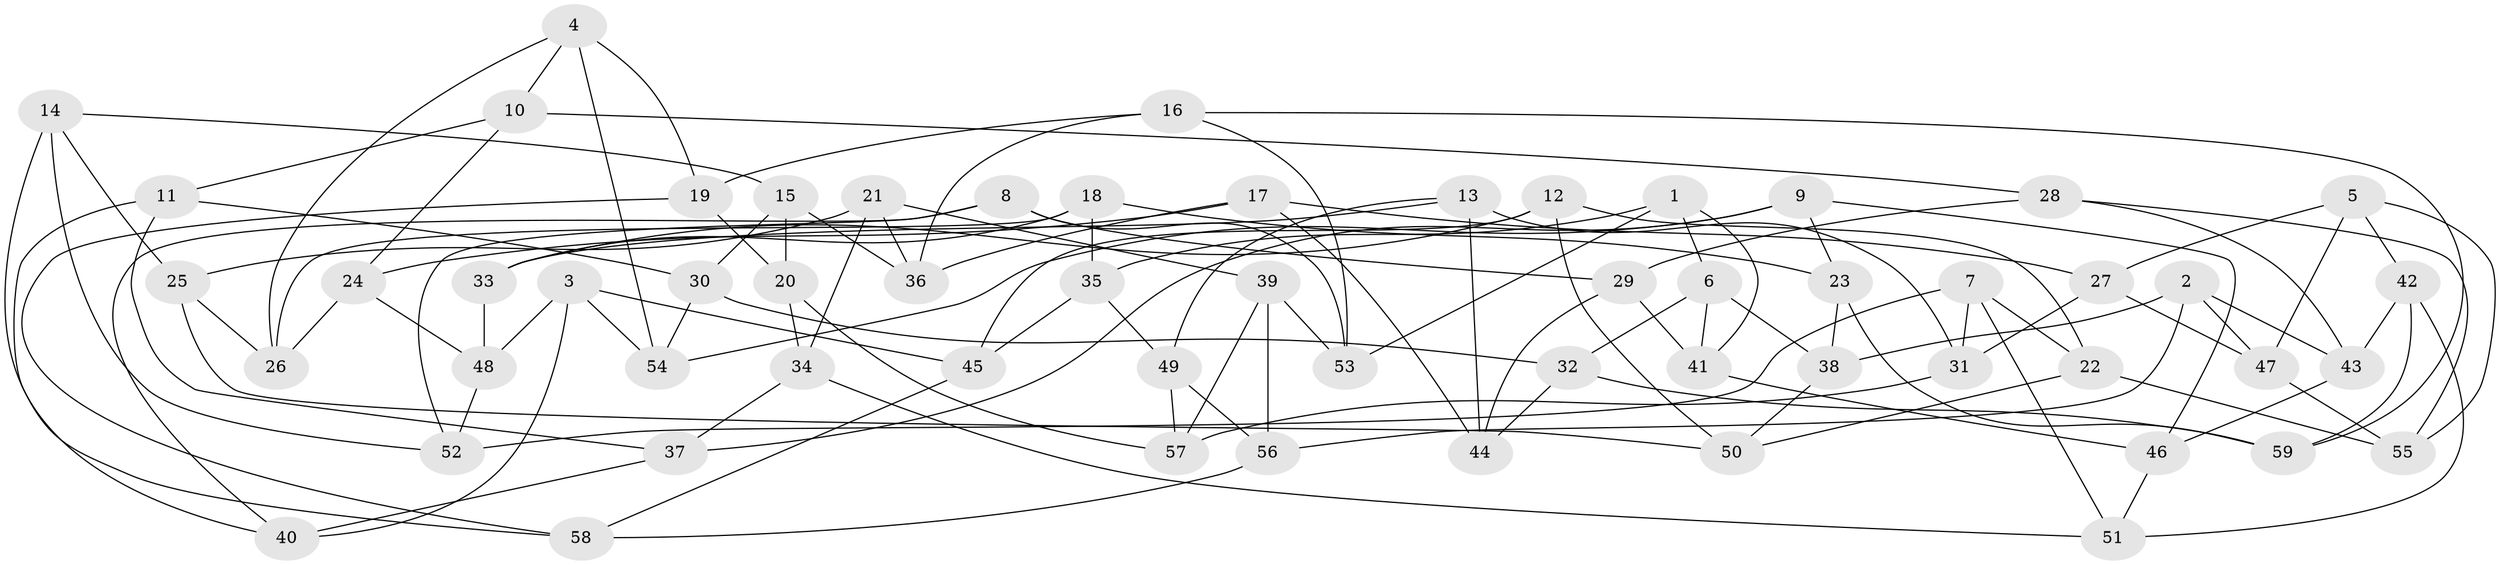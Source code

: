 // Generated by graph-tools (version 1.1) at 2025/11/02/27/25 16:11:50]
// undirected, 59 vertices, 118 edges
graph export_dot {
graph [start="1"]
  node [color=gray90,style=filled];
  1;
  2;
  3;
  4;
  5;
  6;
  7;
  8;
  9;
  10;
  11;
  12;
  13;
  14;
  15;
  16;
  17;
  18;
  19;
  20;
  21;
  22;
  23;
  24;
  25;
  26;
  27;
  28;
  29;
  30;
  31;
  32;
  33;
  34;
  35;
  36;
  37;
  38;
  39;
  40;
  41;
  42;
  43;
  44;
  45;
  46;
  47;
  48;
  49;
  50;
  51;
  52;
  53;
  54;
  55;
  56;
  57;
  58;
  59;
  1 -- 35;
  1 -- 53;
  1 -- 6;
  1 -- 41;
  2 -- 43;
  2 -- 38;
  2 -- 56;
  2 -- 47;
  3 -- 40;
  3 -- 48;
  3 -- 45;
  3 -- 54;
  4 -- 10;
  4 -- 26;
  4 -- 19;
  4 -- 54;
  5 -- 42;
  5 -- 55;
  5 -- 27;
  5 -- 47;
  6 -- 41;
  6 -- 32;
  6 -- 38;
  7 -- 22;
  7 -- 52;
  7 -- 31;
  7 -- 51;
  8 -- 29;
  8 -- 40;
  8 -- 52;
  8 -- 53;
  9 -- 46;
  9 -- 23;
  9 -- 37;
  9 -- 54;
  10 -- 11;
  10 -- 24;
  10 -- 28;
  11 -- 30;
  11 -- 40;
  11 -- 37;
  12 -- 22;
  12 -- 45;
  12 -- 33;
  12 -- 50;
  13 -- 31;
  13 -- 44;
  13 -- 33;
  13 -- 49;
  14 -- 15;
  14 -- 52;
  14 -- 25;
  14 -- 58;
  15 -- 36;
  15 -- 20;
  15 -- 30;
  16 -- 59;
  16 -- 36;
  16 -- 19;
  16 -- 53;
  17 -- 24;
  17 -- 27;
  17 -- 36;
  17 -- 44;
  18 -- 33;
  18 -- 23;
  18 -- 26;
  18 -- 35;
  19 -- 58;
  19 -- 20;
  20 -- 57;
  20 -- 34;
  21 -- 39;
  21 -- 25;
  21 -- 36;
  21 -- 34;
  22 -- 55;
  22 -- 50;
  23 -- 59;
  23 -- 38;
  24 -- 48;
  24 -- 26;
  25 -- 26;
  25 -- 50;
  27 -- 31;
  27 -- 47;
  28 -- 43;
  28 -- 29;
  28 -- 55;
  29 -- 41;
  29 -- 44;
  30 -- 54;
  30 -- 32;
  31 -- 57;
  32 -- 59;
  32 -- 44;
  33 -- 48;
  34 -- 51;
  34 -- 37;
  35 -- 45;
  35 -- 49;
  37 -- 40;
  38 -- 50;
  39 -- 57;
  39 -- 56;
  39 -- 53;
  41 -- 46;
  42 -- 43;
  42 -- 59;
  42 -- 51;
  43 -- 46;
  45 -- 58;
  46 -- 51;
  47 -- 55;
  48 -- 52;
  49 -- 57;
  49 -- 56;
  56 -- 58;
}
